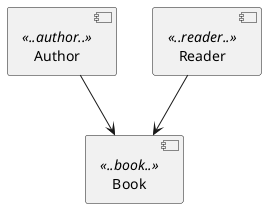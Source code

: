 @startuml

[Book] <<..book..>>
[Author] <<..author..>>
[Reader] <<..reader..>>

Author --> Book
Reader --> Book

@enduml